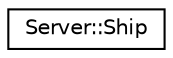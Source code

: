 digraph "Graphical Class Hierarchy"
{
 // LATEX_PDF_SIZE
  edge [fontname="Helvetica",fontsize="10",labelfontname="Helvetica",labelfontsize="10"];
  node [fontname="Helvetica",fontsize="10",shape=record];
  rankdir="LR";
  Node0 [label="Server::Ship",height=0.2,width=0.4,color="black", fillcolor="white", style="filled",URL="$classServer_1_1Ship.html",tooltip="Class for the ship in the game."];
}
